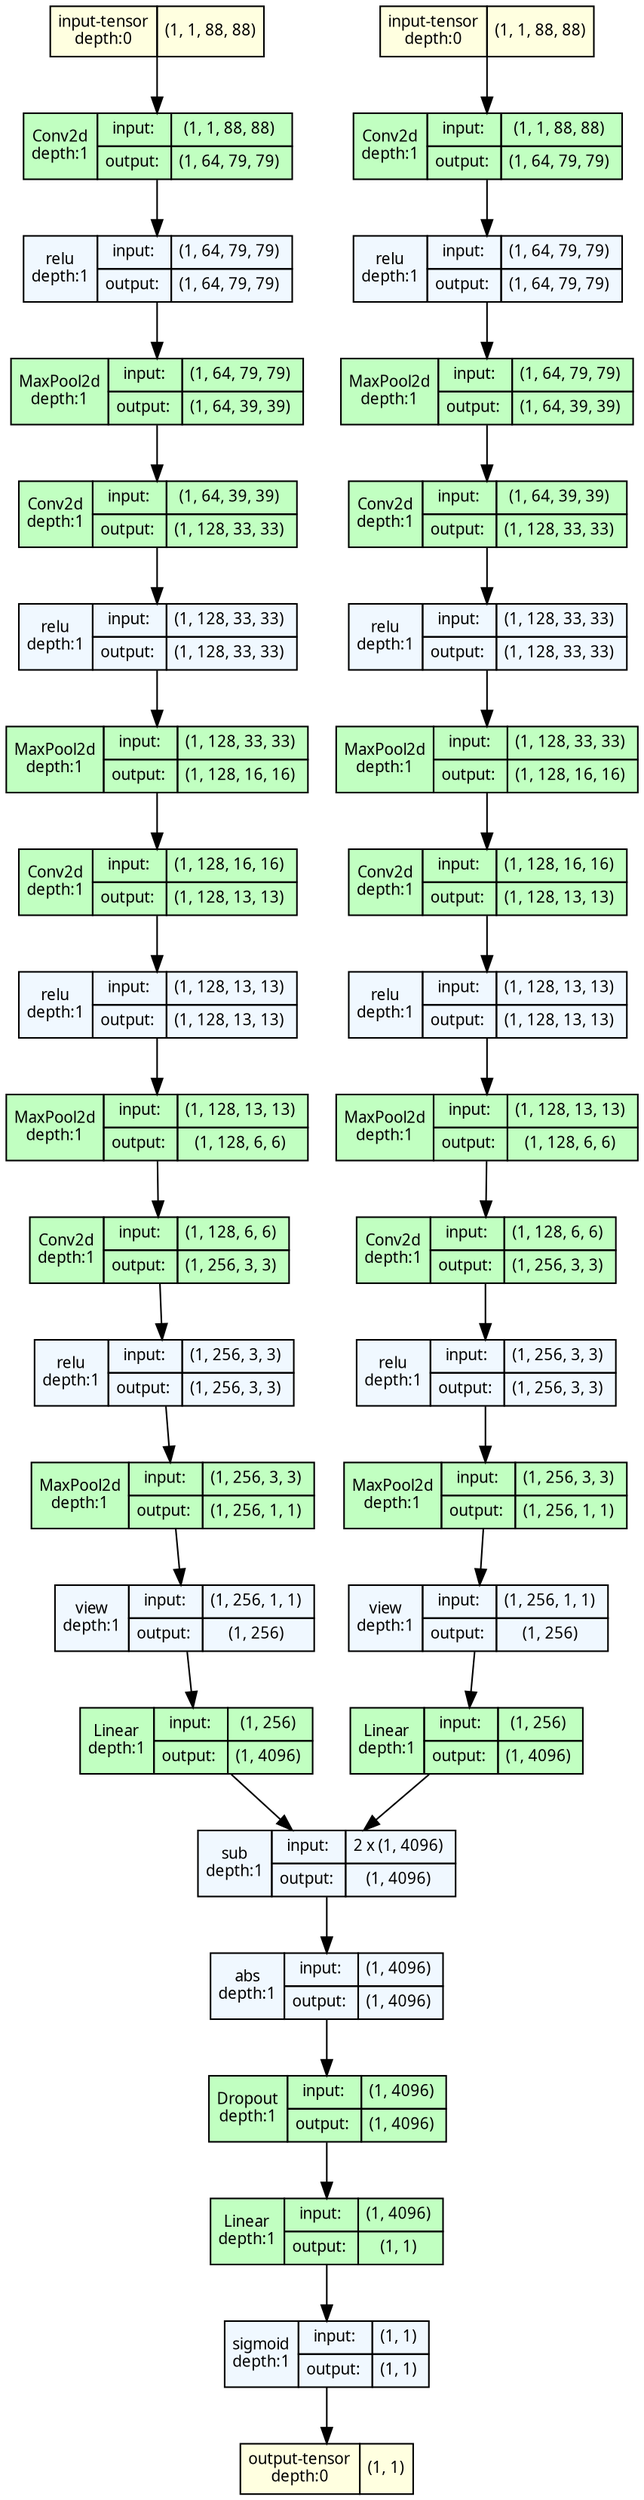 strict digraph SiameseNets {
	graph [ordering=in size="35.5,35.5"]
	node [align=left fontname="Linux libertine" fontsize=10 height=0.2 margin=0 ranksep=0.1 shape=plaintext style=filled]
	edge [fontsize=10]
	0 [label=<
                    <TABLE BORDER="0" CELLBORDER="1" CELLSPACING="0" CELLPADDING="4">
                    <TR><TD>input-tensor<BR/>depth:0</TD><TD>(1, 1, 88, 88)</TD></TR>
                    </TABLE>> fillcolor=lightyellow]
	1 [label=<
                    <TABLE BORDER="0" CELLBORDER="1" CELLSPACING="0" CELLPADDING="4">
                    <TR><TD>input-tensor<BR/>depth:0</TD><TD>(1, 1, 88, 88)</TD></TR>
                    </TABLE>> fillcolor=lightyellow]
	2 [label=<
                    <TABLE BORDER="0" CELLBORDER="1" CELLSPACING="0" CELLPADDING="4">
                    <TR>
                        <TD ROWSPAN="2">Conv2d<BR/>depth:1</TD>
                        <TD COLSPAN="2">input:</TD>
                        <TD COLSPAN="2">(1, 1, 88, 88) </TD>
                    </TR>
                    <TR>
                        <TD COLSPAN="2">output: </TD>
                        <TD COLSPAN="2">(1, 64, 79, 79) </TD>
                    </TR>
                    </TABLE>> fillcolor=darkseagreen1]
	3 [label=<
                    <TABLE BORDER="0" CELLBORDER="1" CELLSPACING="0" CELLPADDING="4">
                    <TR>
                        <TD ROWSPAN="2">relu<BR/>depth:1</TD>
                        <TD COLSPAN="2">input:</TD>
                        <TD COLSPAN="2">(1, 64, 79, 79) </TD>
                    </TR>
                    <TR>
                        <TD COLSPAN="2">output: </TD>
                        <TD COLSPAN="2">(1, 64, 79, 79) </TD>
                    </TR>
                    </TABLE>> fillcolor=aliceblue]
	4 [label=<
                    <TABLE BORDER="0" CELLBORDER="1" CELLSPACING="0" CELLPADDING="4">
                    <TR>
                        <TD ROWSPAN="2">MaxPool2d<BR/>depth:1</TD>
                        <TD COLSPAN="2">input:</TD>
                        <TD COLSPAN="2">(1, 64, 79, 79) </TD>
                    </TR>
                    <TR>
                        <TD COLSPAN="2">output: </TD>
                        <TD COLSPAN="2">(1, 64, 39, 39) </TD>
                    </TR>
                    </TABLE>> fillcolor=darkseagreen1]
	5 [label=<
                    <TABLE BORDER="0" CELLBORDER="1" CELLSPACING="0" CELLPADDING="4">
                    <TR>
                        <TD ROWSPAN="2">Conv2d<BR/>depth:1</TD>
                        <TD COLSPAN="2">input:</TD>
                        <TD COLSPAN="2">(1, 64, 39, 39) </TD>
                    </TR>
                    <TR>
                        <TD COLSPAN="2">output: </TD>
                        <TD COLSPAN="2">(1, 128, 33, 33) </TD>
                    </TR>
                    </TABLE>> fillcolor=darkseagreen1]
	6 [label=<
                    <TABLE BORDER="0" CELLBORDER="1" CELLSPACING="0" CELLPADDING="4">
                    <TR>
                        <TD ROWSPAN="2">relu<BR/>depth:1</TD>
                        <TD COLSPAN="2">input:</TD>
                        <TD COLSPAN="2">(1, 128, 33, 33) </TD>
                    </TR>
                    <TR>
                        <TD COLSPAN="2">output: </TD>
                        <TD COLSPAN="2">(1, 128, 33, 33) </TD>
                    </TR>
                    </TABLE>> fillcolor=aliceblue]
	7 [label=<
                    <TABLE BORDER="0" CELLBORDER="1" CELLSPACING="0" CELLPADDING="4">
                    <TR>
                        <TD ROWSPAN="2">MaxPool2d<BR/>depth:1</TD>
                        <TD COLSPAN="2">input:</TD>
                        <TD COLSPAN="2">(1, 128, 33, 33) </TD>
                    </TR>
                    <TR>
                        <TD COLSPAN="2">output: </TD>
                        <TD COLSPAN="2">(1, 128, 16, 16) </TD>
                    </TR>
                    </TABLE>> fillcolor=darkseagreen1]
	8 [label=<
                    <TABLE BORDER="0" CELLBORDER="1" CELLSPACING="0" CELLPADDING="4">
                    <TR>
                        <TD ROWSPAN="2">Conv2d<BR/>depth:1</TD>
                        <TD COLSPAN="2">input:</TD>
                        <TD COLSPAN="2">(1, 128, 16, 16) </TD>
                    </TR>
                    <TR>
                        <TD COLSPAN="2">output: </TD>
                        <TD COLSPAN="2">(1, 128, 13, 13) </TD>
                    </TR>
                    </TABLE>> fillcolor=darkseagreen1]
	9 [label=<
                    <TABLE BORDER="0" CELLBORDER="1" CELLSPACING="0" CELLPADDING="4">
                    <TR>
                        <TD ROWSPAN="2">relu<BR/>depth:1</TD>
                        <TD COLSPAN="2">input:</TD>
                        <TD COLSPAN="2">(1, 128, 13, 13) </TD>
                    </TR>
                    <TR>
                        <TD COLSPAN="2">output: </TD>
                        <TD COLSPAN="2">(1, 128, 13, 13) </TD>
                    </TR>
                    </TABLE>> fillcolor=aliceblue]
	10 [label=<
                    <TABLE BORDER="0" CELLBORDER="1" CELLSPACING="0" CELLPADDING="4">
                    <TR>
                        <TD ROWSPAN="2">MaxPool2d<BR/>depth:1</TD>
                        <TD COLSPAN="2">input:</TD>
                        <TD COLSPAN="2">(1, 128, 13, 13) </TD>
                    </TR>
                    <TR>
                        <TD COLSPAN="2">output: </TD>
                        <TD COLSPAN="2">(1, 128, 6, 6) </TD>
                    </TR>
                    </TABLE>> fillcolor=darkseagreen1]
	11 [label=<
                    <TABLE BORDER="0" CELLBORDER="1" CELLSPACING="0" CELLPADDING="4">
                    <TR>
                        <TD ROWSPAN="2">Conv2d<BR/>depth:1</TD>
                        <TD COLSPAN="2">input:</TD>
                        <TD COLSPAN="2">(1, 128, 6, 6) </TD>
                    </TR>
                    <TR>
                        <TD COLSPAN="2">output: </TD>
                        <TD COLSPAN="2">(1, 256, 3, 3) </TD>
                    </TR>
                    </TABLE>> fillcolor=darkseagreen1]
	12 [label=<
                    <TABLE BORDER="0" CELLBORDER="1" CELLSPACING="0" CELLPADDING="4">
                    <TR>
                        <TD ROWSPAN="2">relu<BR/>depth:1</TD>
                        <TD COLSPAN="2">input:</TD>
                        <TD COLSPAN="2">(1, 256, 3, 3) </TD>
                    </TR>
                    <TR>
                        <TD COLSPAN="2">output: </TD>
                        <TD COLSPAN="2">(1, 256, 3, 3) </TD>
                    </TR>
                    </TABLE>> fillcolor=aliceblue]
	13 [label=<
                    <TABLE BORDER="0" CELLBORDER="1" CELLSPACING="0" CELLPADDING="4">
                    <TR>
                        <TD ROWSPAN="2">MaxPool2d<BR/>depth:1</TD>
                        <TD COLSPAN="2">input:</TD>
                        <TD COLSPAN="2">(1, 256, 3, 3) </TD>
                    </TR>
                    <TR>
                        <TD COLSPAN="2">output: </TD>
                        <TD COLSPAN="2">(1, 256, 1, 1) </TD>
                    </TR>
                    </TABLE>> fillcolor=darkseagreen1]
	14 [label=<
                    <TABLE BORDER="0" CELLBORDER="1" CELLSPACING="0" CELLPADDING="4">
                    <TR>
                        <TD ROWSPAN="2">Conv2d<BR/>depth:1</TD>
                        <TD COLSPAN="2">input:</TD>
                        <TD COLSPAN="2">(1, 1, 88, 88) </TD>
                    </TR>
                    <TR>
                        <TD COLSPAN="2">output: </TD>
                        <TD COLSPAN="2">(1, 64, 79, 79) </TD>
                    </TR>
                    </TABLE>> fillcolor=darkseagreen1]
	15 [label=<
                    <TABLE BORDER="0" CELLBORDER="1" CELLSPACING="0" CELLPADDING="4">
                    <TR>
                        <TD ROWSPAN="2">relu<BR/>depth:1</TD>
                        <TD COLSPAN="2">input:</TD>
                        <TD COLSPAN="2">(1, 64, 79, 79) </TD>
                    </TR>
                    <TR>
                        <TD COLSPAN="2">output: </TD>
                        <TD COLSPAN="2">(1, 64, 79, 79) </TD>
                    </TR>
                    </TABLE>> fillcolor=aliceblue]
	16 [label=<
                    <TABLE BORDER="0" CELLBORDER="1" CELLSPACING="0" CELLPADDING="4">
                    <TR>
                        <TD ROWSPAN="2">MaxPool2d<BR/>depth:1</TD>
                        <TD COLSPAN="2">input:</TD>
                        <TD COLSPAN="2">(1, 64, 79, 79) </TD>
                    </TR>
                    <TR>
                        <TD COLSPAN="2">output: </TD>
                        <TD COLSPAN="2">(1, 64, 39, 39) </TD>
                    </TR>
                    </TABLE>> fillcolor=darkseagreen1]
	17 [label=<
                    <TABLE BORDER="0" CELLBORDER="1" CELLSPACING="0" CELLPADDING="4">
                    <TR>
                        <TD ROWSPAN="2">Conv2d<BR/>depth:1</TD>
                        <TD COLSPAN="2">input:</TD>
                        <TD COLSPAN="2">(1, 64, 39, 39) </TD>
                    </TR>
                    <TR>
                        <TD COLSPAN="2">output: </TD>
                        <TD COLSPAN="2">(1, 128, 33, 33) </TD>
                    </TR>
                    </TABLE>> fillcolor=darkseagreen1]
	18 [label=<
                    <TABLE BORDER="0" CELLBORDER="1" CELLSPACING="0" CELLPADDING="4">
                    <TR>
                        <TD ROWSPAN="2">relu<BR/>depth:1</TD>
                        <TD COLSPAN="2">input:</TD>
                        <TD COLSPAN="2">(1, 128, 33, 33) </TD>
                    </TR>
                    <TR>
                        <TD COLSPAN="2">output: </TD>
                        <TD COLSPAN="2">(1, 128, 33, 33) </TD>
                    </TR>
                    </TABLE>> fillcolor=aliceblue]
	19 [label=<
                    <TABLE BORDER="0" CELLBORDER="1" CELLSPACING="0" CELLPADDING="4">
                    <TR>
                        <TD ROWSPAN="2">MaxPool2d<BR/>depth:1</TD>
                        <TD COLSPAN="2">input:</TD>
                        <TD COLSPAN="2">(1, 128, 33, 33) </TD>
                    </TR>
                    <TR>
                        <TD COLSPAN="2">output: </TD>
                        <TD COLSPAN="2">(1, 128, 16, 16) </TD>
                    </TR>
                    </TABLE>> fillcolor=darkseagreen1]
	20 [label=<
                    <TABLE BORDER="0" CELLBORDER="1" CELLSPACING="0" CELLPADDING="4">
                    <TR>
                        <TD ROWSPAN="2">Conv2d<BR/>depth:1</TD>
                        <TD COLSPAN="2">input:</TD>
                        <TD COLSPAN="2">(1, 128, 16, 16) </TD>
                    </TR>
                    <TR>
                        <TD COLSPAN="2">output: </TD>
                        <TD COLSPAN="2">(1, 128, 13, 13) </TD>
                    </TR>
                    </TABLE>> fillcolor=darkseagreen1]
	21 [label=<
                    <TABLE BORDER="0" CELLBORDER="1" CELLSPACING="0" CELLPADDING="4">
                    <TR>
                        <TD ROWSPAN="2">relu<BR/>depth:1</TD>
                        <TD COLSPAN="2">input:</TD>
                        <TD COLSPAN="2">(1, 128, 13, 13) </TD>
                    </TR>
                    <TR>
                        <TD COLSPAN="2">output: </TD>
                        <TD COLSPAN="2">(1, 128, 13, 13) </TD>
                    </TR>
                    </TABLE>> fillcolor=aliceblue]
	22 [label=<
                    <TABLE BORDER="0" CELLBORDER="1" CELLSPACING="0" CELLPADDING="4">
                    <TR>
                        <TD ROWSPAN="2">MaxPool2d<BR/>depth:1</TD>
                        <TD COLSPAN="2">input:</TD>
                        <TD COLSPAN="2">(1, 128, 13, 13) </TD>
                    </TR>
                    <TR>
                        <TD COLSPAN="2">output: </TD>
                        <TD COLSPAN="2">(1, 128, 6, 6) </TD>
                    </TR>
                    </TABLE>> fillcolor=darkseagreen1]
	23 [label=<
                    <TABLE BORDER="0" CELLBORDER="1" CELLSPACING="0" CELLPADDING="4">
                    <TR>
                        <TD ROWSPAN="2">Conv2d<BR/>depth:1</TD>
                        <TD COLSPAN="2">input:</TD>
                        <TD COLSPAN="2">(1, 128, 6, 6) </TD>
                    </TR>
                    <TR>
                        <TD COLSPAN="2">output: </TD>
                        <TD COLSPAN="2">(1, 256, 3, 3) </TD>
                    </TR>
                    </TABLE>> fillcolor=darkseagreen1]
	24 [label=<
                    <TABLE BORDER="0" CELLBORDER="1" CELLSPACING="0" CELLPADDING="4">
                    <TR>
                        <TD ROWSPAN="2">relu<BR/>depth:1</TD>
                        <TD COLSPAN="2">input:</TD>
                        <TD COLSPAN="2">(1, 256, 3, 3) </TD>
                    </TR>
                    <TR>
                        <TD COLSPAN="2">output: </TD>
                        <TD COLSPAN="2">(1, 256, 3, 3) </TD>
                    </TR>
                    </TABLE>> fillcolor=aliceblue]
	25 [label=<
                    <TABLE BORDER="0" CELLBORDER="1" CELLSPACING="0" CELLPADDING="4">
                    <TR>
                        <TD ROWSPAN="2">MaxPool2d<BR/>depth:1</TD>
                        <TD COLSPAN="2">input:</TD>
                        <TD COLSPAN="2">(1, 256, 3, 3) </TD>
                    </TR>
                    <TR>
                        <TD COLSPAN="2">output: </TD>
                        <TD COLSPAN="2">(1, 256, 1, 1) </TD>
                    </TR>
                    </TABLE>> fillcolor=darkseagreen1]
	26 [label=<
                    <TABLE BORDER="0" CELLBORDER="1" CELLSPACING="0" CELLPADDING="4">
                    <TR>
                        <TD ROWSPAN="2">view<BR/>depth:1</TD>
                        <TD COLSPAN="2">input:</TD>
                        <TD COLSPAN="2">(1, 256, 1, 1) </TD>
                    </TR>
                    <TR>
                        <TD COLSPAN="2">output: </TD>
                        <TD COLSPAN="2">(1, 256) </TD>
                    </TR>
                    </TABLE>> fillcolor=aliceblue]
	27 [label=<
                    <TABLE BORDER="0" CELLBORDER="1" CELLSPACING="0" CELLPADDING="4">
                    <TR>
                        <TD ROWSPAN="2">view<BR/>depth:1</TD>
                        <TD COLSPAN="2">input:</TD>
                        <TD COLSPAN="2">(1, 256, 1, 1) </TD>
                    </TR>
                    <TR>
                        <TD COLSPAN="2">output: </TD>
                        <TD COLSPAN="2">(1, 256) </TD>
                    </TR>
                    </TABLE>> fillcolor=aliceblue]
	28 [label=<
                    <TABLE BORDER="0" CELLBORDER="1" CELLSPACING="0" CELLPADDING="4">
                    <TR>
                        <TD ROWSPAN="2">Linear<BR/>depth:1</TD>
                        <TD COLSPAN="2">input:</TD>
                        <TD COLSPAN="2">(1, 256) </TD>
                    </TR>
                    <TR>
                        <TD COLSPAN="2">output: </TD>
                        <TD COLSPAN="2">(1, 4096) </TD>
                    </TR>
                    </TABLE>> fillcolor=darkseagreen1]
	29 [label=<
                    <TABLE BORDER="0" CELLBORDER="1" CELLSPACING="0" CELLPADDING="4">
                    <TR>
                        <TD ROWSPAN="2">Linear<BR/>depth:1</TD>
                        <TD COLSPAN="2">input:</TD>
                        <TD COLSPAN="2">(1, 256) </TD>
                    </TR>
                    <TR>
                        <TD COLSPAN="2">output: </TD>
                        <TD COLSPAN="2">(1, 4096) </TD>
                    </TR>
                    </TABLE>> fillcolor=darkseagreen1]
	30 [label=<
                    <TABLE BORDER="0" CELLBORDER="1" CELLSPACING="0" CELLPADDING="4">
                    <TR>
                        <TD ROWSPAN="2">sub<BR/>depth:1</TD>
                        <TD COLSPAN="2">input:</TD>
                        <TD COLSPAN="2">2 x (1, 4096) </TD>
                    </TR>
                    <TR>
                        <TD COLSPAN="2">output: </TD>
                        <TD COLSPAN="2">(1, 4096) </TD>
                    </TR>
                    </TABLE>> fillcolor=aliceblue]
	31 [label=<
                    <TABLE BORDER="0" CELLBORDER="1" CELLSPACING="0" CELLPADDING="4">
                    <TR>
                        <TD ROWSPAN="2">abs<BR/>depth:1</TD>
                        <TD COLSPAN="2">input:</TD>
                        <TD COLSPAN="2">(1, 4096) </TD>
                    </TR>
                    <TR>
                        <TD COLSPAN="2">output: </TD>
                        <TD COLSPAN="2">(1, 4096) </TD>
                    </TR>
                    </TABLE>> fillcolor=aliceblue]
	32 [label=<
                    <TABLE BORDER="0" CELLBORDER="1" CELLSPACING="0" CELLPADDING="4">
                    <TR>
                        <TD ROWSPAN="2">Dropout<BR/>depth:1</TD>
                        <TD COLSPAN="2">input:</TD>
                        <TD COLSPAN="2">(1, 4096) </TD>
                    </TR>
                    <TR>
                        <TD COLSPAN="2">output: </TD>
                        <TD COLSPAN="2">(1, 4096) </TD>
                    </TR>
                    </TABLE>> fillcolor=darkseagreen1]
	33 [label=<
                    <TABLE BORDER="0" CELLBORDER="1" CELLSPACING="0" CELLPADDING="4">
                    <TR>
                        <TD ROWSPAN="2">Linear<BR/>depth:1</TD>
                        <TD COLSPAN="2">input:</TD>
                        <TD COLSPAN="2">(1, 4096) </TD>
                    </TR>
                    <TR>
                        <TD COLSPAN="2">output: </TD>
                        <TD COLSPAN="2">(1, 1) </TD>
                    </TR>
                    </TABLE>> fillcolor=darkseagreen1]
	34 [label=<
                    <TABLE BORDER="0" CELLBORDER="1" CELLSPACING="0" CELLPADDING="4">
                    <TR>
                        <TD ROWSPAN="2">sigmoid<BR/>depth:1</TD>
                        <TD COLSPAN="2">input:</TD>
                        <TD COLSPAN="2">(1, 1) </TD>
                    </TR>
                    <TR>
                        <TD COLSPAN="2">output: </TD>
                        <TD COLSPAN="2">(1, 1) </TD>
                    </TR>
                    </TABLE>> fillcolor=aliceblue]
	35 [label=<
                    <TABLE BORDER="0" CELLBORDER="1" CELLSPACING="0" CELLPADDING="4">
                    <TR><TD>output-tensor<BR/>depth:0</TD><TD>(1, 1)</TD></TR>
                    </TABLE>> fillcolor=lightyellow]
	0 -> 2
	1 -> 14
	2 -> 3
	3 -> 4
	4 -> 5
	5 -> 6
	6 -> 7
	7 -> 8
	8 -> 9
	9 -> 10
	10 -> 11
	11 -> 12
	12 -> 13
	13 -> 26
	14 -> 15
	15 -> 16
	16 -> 17
	17 -> 18
	18 -> 19
	19 -> 20
	20 -> 21
	21 -> 22
	22 -> 23
	23 -> 24
	24 -> 25
	25 -> 27
	26 -> 28
	27 -> 29
	28 -> 30
	29 -> 30
	30 -> 31
	31 -> 32
	32 -> 33
	33 -> 34
	34 -> 35
}
